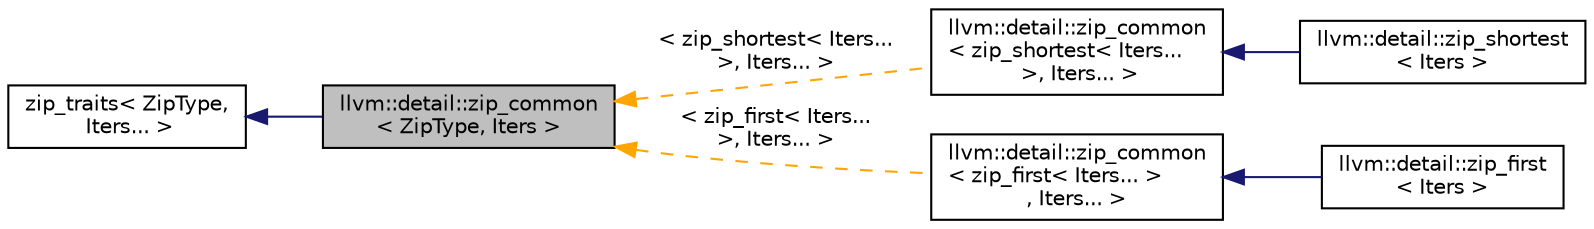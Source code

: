 digraph "llvm::detail::zip_common&lt; ZipType, Iters &gt;"
{
 // LATEX_PDF_SIZE
  bgcolor="transparent";
  edge [fontname="Helvetica",fontsize="10",labelfontname="Helvetica",labelfontsize="10"];
  node [fontname="Helvetica",fontsize="10",shape=record];
  rankdir="LR";
  Node1 [label="llvm::detail::zip_common\l\< ZipType, Iters \>",height=0.2,width=0.4,color="black", fillcolor="grey75", style="filled", fontcolor="black",tooltip=" "];
  Node2 -> Node1 [dir="back",color="midnightblue",fontsize="10",style="solid",fontname="Helvetica"];
  Node2 [label="zip_traits\< ZipType,\l Iters... \>",height=0.2,width=0.4,color="black",URL="$classllvm_1_1iterator__facade__base.html",tooltip="CRTP base class which implements the entire standard iterator facade in terms of a minimal subset of ..."];
  Node1 -> Node3 [dir="back",color="orange",fontsize="10",style="dashed",label=" \< zip_shortest\< Iters...\l \>, Iters... \>" ,fontname="Helvetica"];
  Node3 [label="llvm::detail::zip_common\l\< zip_shortest\< Iters...\l \>, Iters... \>",height=0.2,width=0.4,color="black",URL="$structllvm_1_1detail_1_1zip__common.html",tooltip=" "];
  Node3 -> Node4 [dir="back",color="midnightblue",fontsize="10",style="solid",fontname="Helvetica"];
  Node4 [label="llvm::detail::zip_shortest\l\< Iters \>",height=0.2,width=0.4,color="black",URL="$classllvm_1_1detail_1_1zip__shortest.html",tooltip=" "];
  Node1 -> Node5 [dir="back",color="orange",fontsize="10",style="dashed",label=" \< zip_first\< Iters...\l \>, Iters... \>" ,fontname="Helvetica"];
  Node5 [label="llvm::detail::zip_common\l\< zip_first\< Iters... \>\l, Iters... \>",height=0.2,width=0.4,color="black",URL="$structllvm_1_1detail_1_1zip__common.html",tooltip=" "];
  Node5 -> Node6 [dir="back",color="midnightblue",fontsize="10",style="solid",fontname="Helvetica"];
  Node6 [label="llvm::detail::zip_first\l\< Iters \>",height=0.2,width=0.4,color="black",URL="$structllvm_1_1detail_1_1zip__first.html",tooltip=" "];
}
